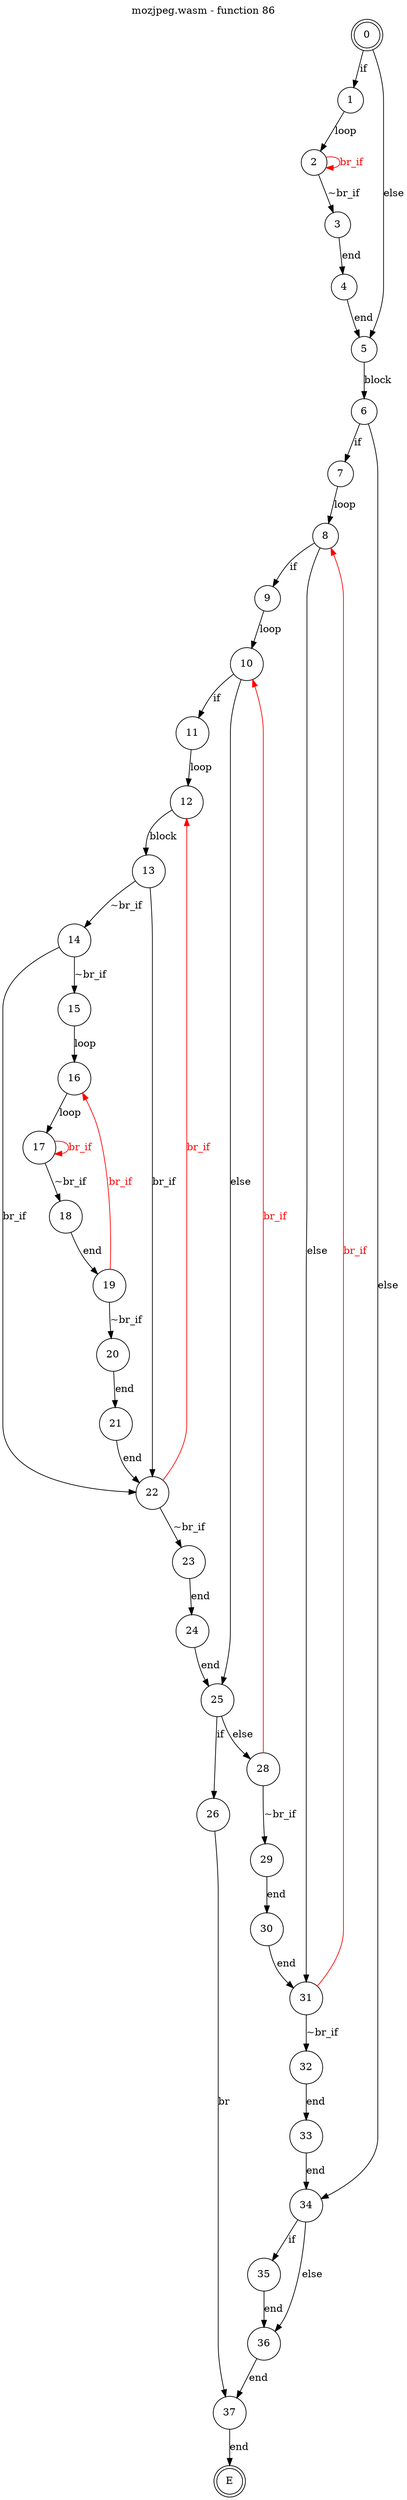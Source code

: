 digraph finite_state_machine {
    label = "mozjpeg.wasm - function 86"
    labelloc =  t
    labelfontsize = 16
    labelfontcolor = black
    labelfontname = "Helvetica"
    node [shape = doublecircle]; 0 E ;
    node [shape = circle];
    0 -> 1[label="if"];
    0 -> 5[label="else"];
    1 -> 2[label="loop"];
    2 -> 3[label="~br_if"];
    2 -> 2[color="red" fontcolor="red" label="br_if"];
    3 -> 4[label="end"];
    4 -> 5[label="end"];
    5 -> 6[label="block"];
    6 -> 7[label="if"];
    6 -> 34[label="else"];
    7 -> 8[label="loop"];
    8 -> 9[label="if"];
    8 -> 31[label="else"];
    9 -> 10[label="loop"];
    10 -> 11[label="if"];
    10 -> 25[label="else"];
    11 -> 12[label="loop"];
    12 -> 13[label="block"];
    13 -> 14[label="~br_if"];
    13 -> 22[label="br_if"];
    14 -> 15[label="~br_if"];
    14 -> 22[label="br_if"];
    15 -> 16[label="loop"];
    16 -> 17[label="loop"];
    17 -> 18[label="~br_if"];
    17 -> 17[color="red" fontcolor="red" label="br_if"];
    18 -> 19[label="end"];
    19 -> 20[label="~br_if"];
    19 -> 16[color="red" fontcolor="red" label="br_if"];
    20 -> 21[label="end"];
    21 -> 22[label="end"];
    22 -> 23[label="~br_if"];
    22 -> 12[color="red" fontcolor="red" label="br_if"];
    23 -> 24[label="end"];
    24 -> 25[label="end"];
    25 -> 26[label="if"];
    25 -> 28[label="else"];
    26 -> 37[label="br"];
    28 -> 29[label="~br_if"];
    28 -> 10[color="red" fontcolor="red" label="br_if"];
    29 -> 30[label="end"];
    30 -> 31[label="end"];
    31 -> 32[label="~br_if"];
    31 -> 8[color="red" fontcolor="red" label="br_if"];
    32 -> 33[label="end"];
    33 -> 34[label="end"];
    34 -> 35[label="if"];
    34 -> 36[label="else"];
    35 -> 36[label="end"];
    36 -> 37[label="end"];
    37 -> E[label="end"];
}
